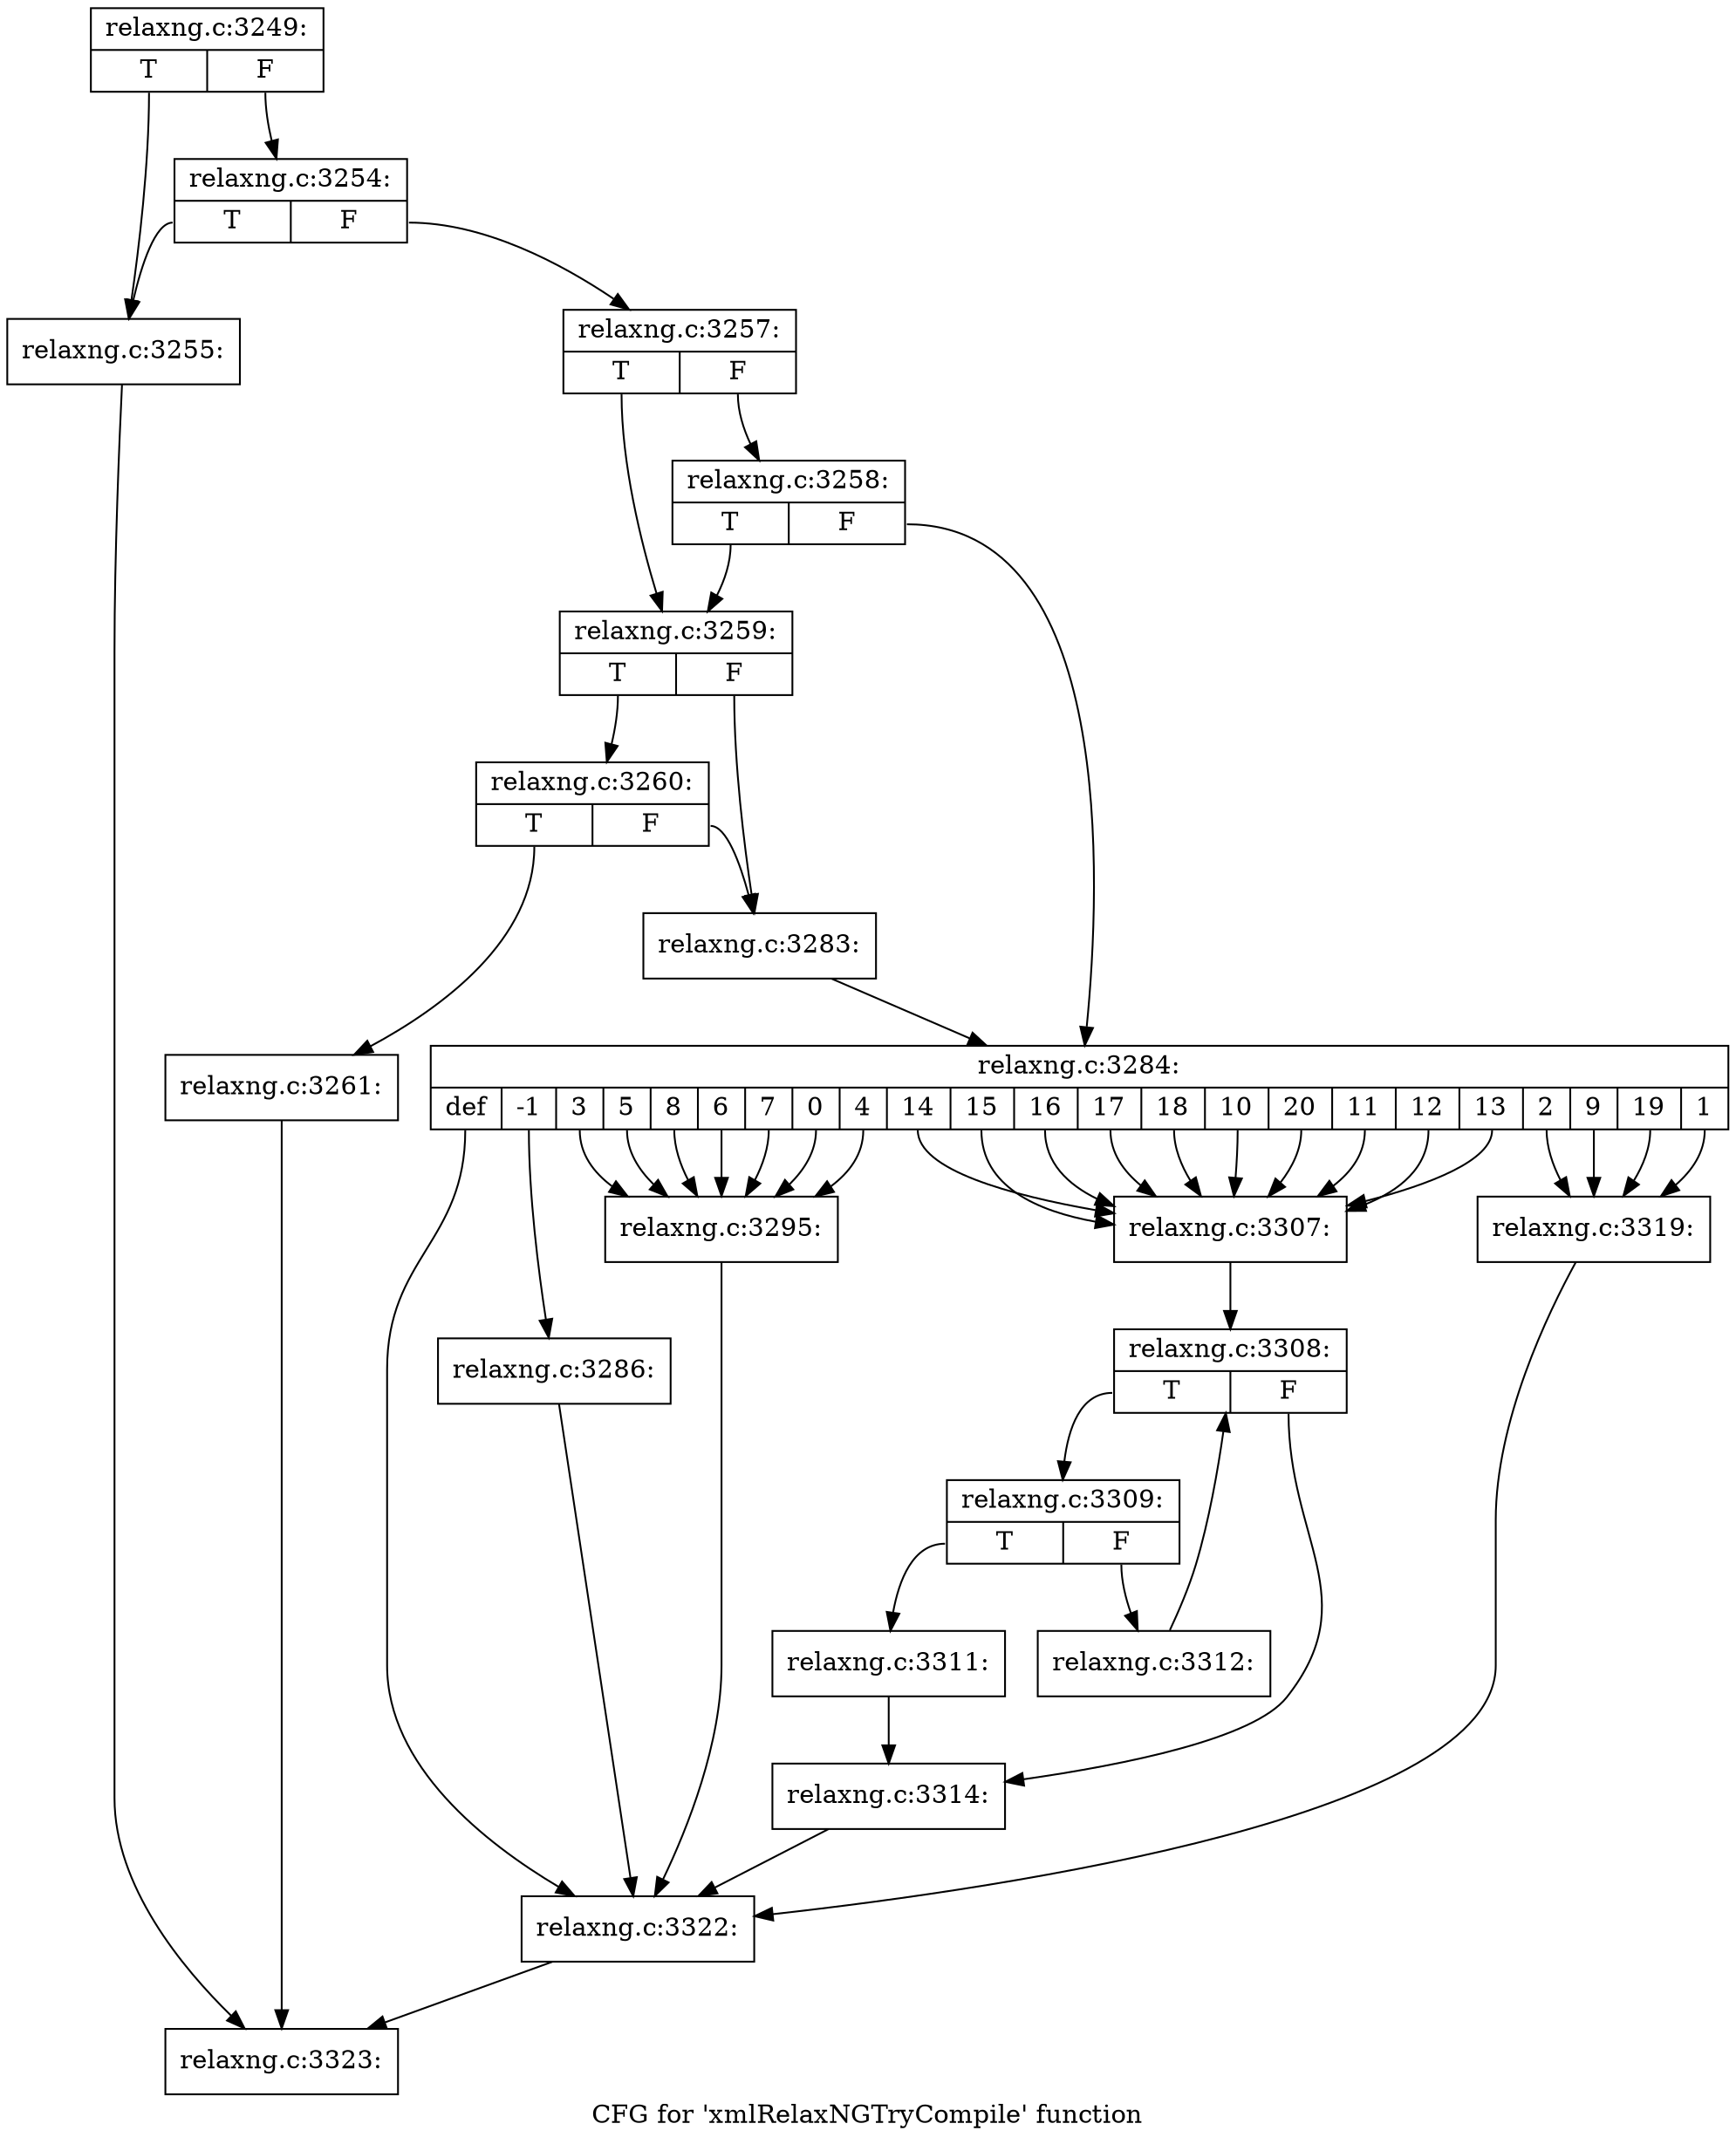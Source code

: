 digraph "CFG for 'xmlRelaxNGTryCompile' function" {
	label="CFG for 'xmlRelaxNGTryCompile' function";

	Node0x3e78e60 [shape=record,label="{relaxng.c:3249:|{<s0>T|<s1>F}}"];
	Node0x3e78e60:s0 -> Node0x3e7f7f0;
	Node0x3e78e60:s1 -> Node0x3e7f890;
	Node0x3e7f890 [shape=record,label="{relaxng.c:3254:|{<s0>T|<s1>F}}"];
	Node0x3e7f890:s0 -> Node0x3e7f7f0;
	Node0x3e7f890:s1 -> Node0x3e7f840;
	Node0x3e7f7f0 [shape=record,label="{relaxng.c:3255:}"];
	Node0x3e7f7f0 -> Node0x3e7ebb0;
	Node0x3e7f840 [shape=record,label="{relaxng.c:3257:|{<s0>T|<s1>F}}"];
	Node0x3e7f840:s0 -> Node0x3e7ffb0;
	Node0x3e7f840:s1 -> Node0x3e80050;
	Node0x3e80050 [shape=record,label="{relaxng.c:3258:|{<s0>T|<s1>F}}"];
	Node0x3e80050:s0 -> Node0x3e7ffb0;
	Node0x3e80050:s1 -> Node0x3e80000;
	Node0x3e7ffb0 [shape=record,label="{relaxng.c:3259:|{<s0>T|<s1>F}}"];
	Node0x3e7ffb0:s0 -> Node0x3e81420;
	Node0x3e7ffb0:s1 -> Node0x3e813d0;
	Node0x3e81420 [shape=record,label="{relaxng.c:3260:|{<s0>T|<s1>F}}"];
	Node0x3e81420:s0 -> Node0x3e810a0;
	Node0x3e81420:s1 -> Node0x3e813d0;
	Node0x3e810a0 [shape=record,label="{relaxng.c:3261:}"];
	Node0x3e810a0 -> Node0x3e7ebb0;
	Node0x3e813d0 [shape=record,label="{relaxng.c:3283:}"];
	Node0x3e813d0 -> Node0x3e80000;
	Node0x3e80000 [shape=record,label="{relaxng.c:3284:|{<s0>def|<s1>-1|<s2>3|<s3>5|<s4>8|<s5>6|<s6>7|<s7>0|<s8>4|<s9>14|<s10>15|<s11>16|<s12>17|<s13>18|<s14>10|<s15>20|<s16>11|<s17>12|<s18>13|<s19>2|<s20>9|<s21>19|<s22>1}}"];
	Node0x3e80000:s0 -> Node0x3e82300;
	Node0x3e80000:s1 -> Node0x3e829f0;
	Node0x3e80000:s2 -> Node0x3e82e70;
	Node0x3e80000:s3 -> Node0x3e82e70;
	Node0x3e80000:s4 -> Node0x3e82e70;
	Node0x3e80000:s5 -> Node0x3e82e70;
	Node0x3e80000:s6 -> Node0x3e82e70;
	Node0x3e80000:s7 -> Node0x3e82e70;
	Node0x3e80000:s8 -> Node0x3e82e70;
	Node0x3e80000:s9 -> Node0x3e83060;
	Node0x3e80000:s10 -> Node0x3e83060;
	Node0x3e80000:s11 -> Node0x3e83060;
	Node0x3e80000:s12 -> Node0x3e83060;
	Node0x3e80000:s13 -> Node0x3e83060;
	Node0x3e80000:s14 -> Node0x3e83060;
	Node0x3e80000:s15 -> Node0x3e83060;
	Node0x3e80000:s16 -> Node0x3e83060;
	Node0x3e80000:s17 -> Node0x3e83060;
	Node0x3e80000:s18 -> Node0x3e83060;
	Node0x3e80000:s19 -> Node0x3e841e0;
	Node0x3e80000:s20 -> Node0x3e841e0;
	Node0x3e80000:s21 -> Node0x3e841e0;
	Node0x3e80000:s22 -> Node0x3e841e0;
	Node0x3e829f0 [shape=record,label="{relaxng.c:3286:}"];
	Node0x3e829f0 -> Node0x3e82300;
	Node0x3e82e70 [shape=record,label="{relaxng.c:3295:}"];
	Node0x3e82e70 -> Node0x3e82300;
	Node0x3e83060 [shape=record,label="{relaxng.c:3307:}"];
	Node0x3e83060 -> Node0x3e80a30;
	Node0x3e80a30 [shape=record,label="{relaxng.c:3308:|{<s0>T|<s1>F}}"];
	Node0x3e80a30:s0 -> Node0x3e836f0;
	Node0x3e80a30:s1 -> Node0x3e828d0;
	Node0x3e836f0 [shape=record,label="{relaxng.c:3309:|{<s0>T|<s1>F}}"];
	Node0x3e836f0:s0 -> Node0x3e83ac0;
	Node0x3e836f0:s1 -> Node0x3e83b10;
	Node0x3e83ac0 [shape=record,label="{relaxng.c:3311:}"];
	Node0x3e83ac0 -> Node0x3e828d0;
	Node0x3e83b10 [shape=record,label="{relaxng.c:3312:}"];
	Node0x3e83b10 -> Node0x3e80a30;
	Node0x3e828d0 [shape=record,label="{relaxng.c:3314:}"];
	Node0x3e828d0 -> Node0x3e82300;
	Node0x3e841e0 [shape=record,label="{relaxng.c:3319:}"];
	Node0x3e841e0 -> Node0x3e82300;
	Node0x3e82300 [shape=record,label="{relaxng.c:3322:}"];
	Node0x3e82300 -> Node0x3e7ebb0;
	Node0x3e7ebb0 [shape=record,label="{relaxng.c:3323:}"];
}
